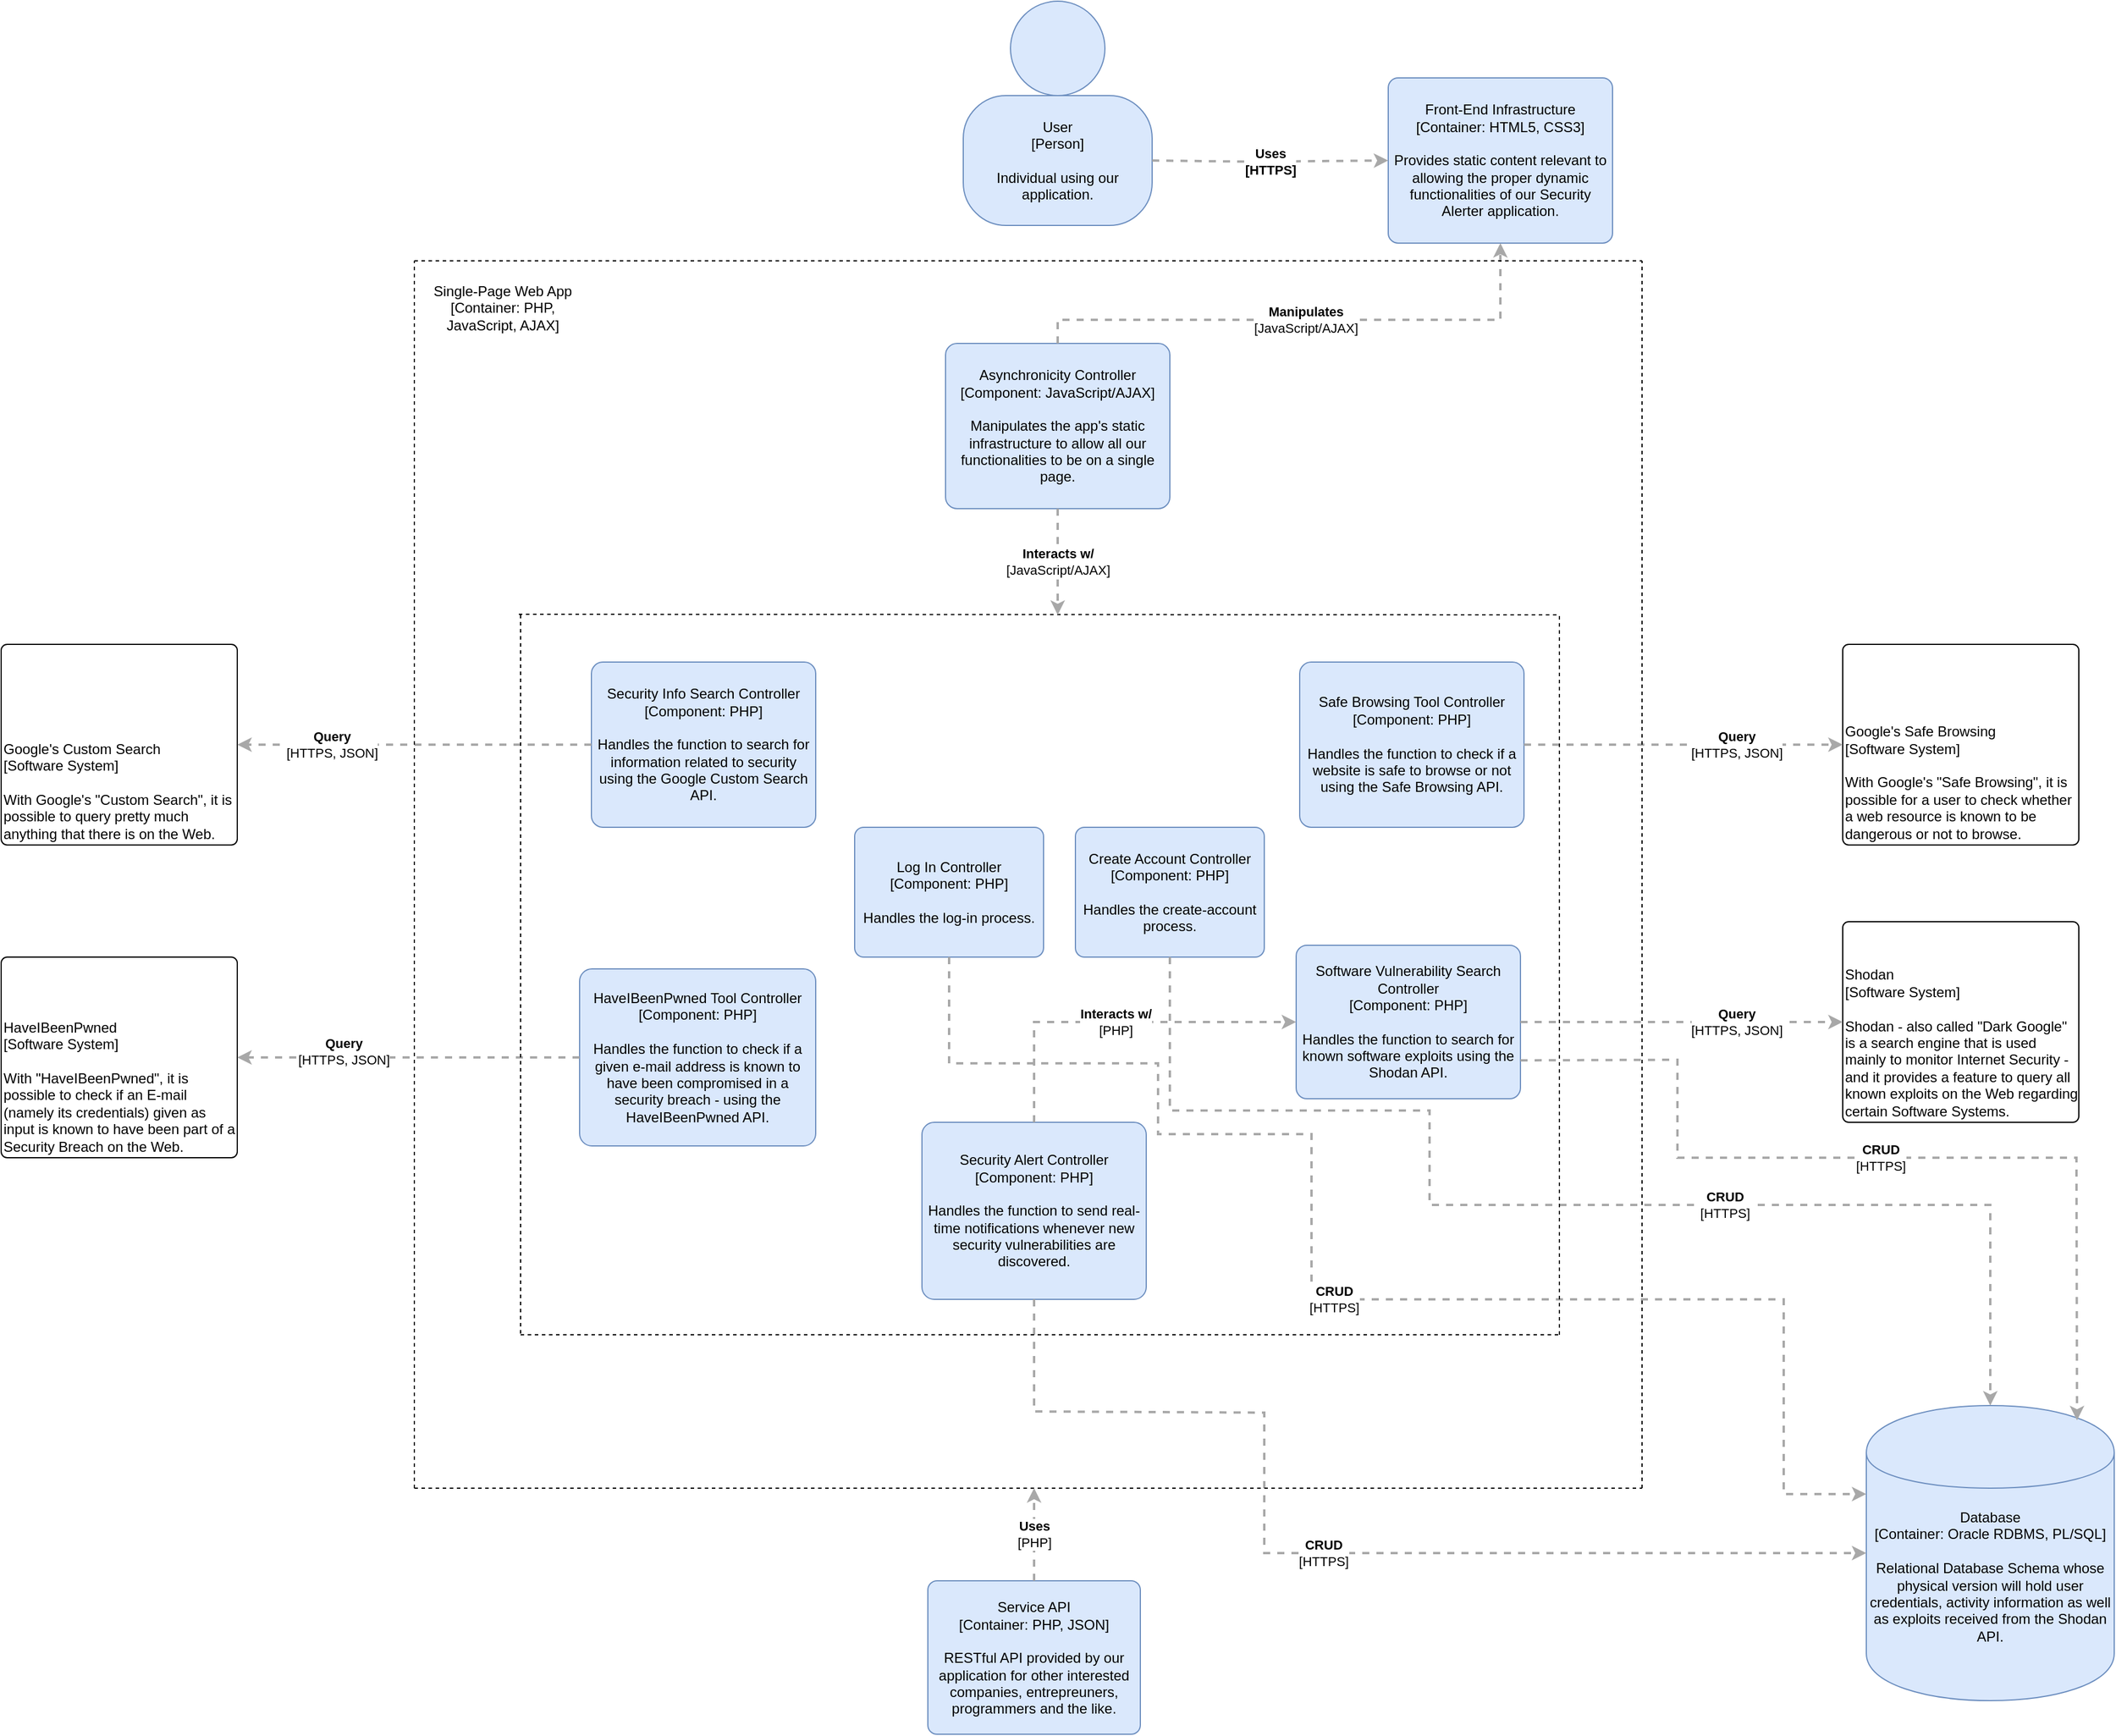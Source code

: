 <mxfile version="10.6.1" type="device"><diagram id="1GTv_J4CczWK2jJGvD0u" name="Page-1"><mxGraphModel dx="2818" dy="2360" grid="1" gridSize="10" guides="1" tooltips="1" connect="1" arrows="1" fold="1" page="1" pageScale="1" pageWidth="827" pageHeight="1169" math="0" shadow="0"><root><mxCell id="0"/><mxCell id="1" parent="0"/><object label="&lt;span&gt;Security Info Search Controller&lt;/span&gt;&lt;div&gt;[Component:&amp;nbsp;&lt;span&gt;PHP&lt;/span&gt;&lt;span&gt;]&lt;/span&gt;&lt;/div&gt;&lt;div&gt;&lt;br&gt;&lt;/div&gt;&lt;div&gt;Handles the function to search for information related to security using the Google Custom Search API.&lt;/div&gt;" placeholders="1" c4Name="name" c4Type="Component" c4Technology="technology" c4Description="Beschreibung" id="4tqH_-xzk9Tdr12RL0Ys-1"><mxCell style="rounded=1;whiteSpace=wrap;html=1;labelBackgroundColor=none;fillColor=#dae8fc;fontColor=#000000;align=center;arcSize=7;strokeColor=#6c8ebf;" vertex="1" parent="1"><mxGeometry x="30" y="260" width="190" height="140" as="geometry"/><C4Component as="c4"/></mxCell></object><object label="&lt;span&gt;Safe Browsing Tool Controller&lt;/span&gt;&lt;div&gt;[Component:&amp;nbsp;&lt;span&gt;PHP&lt;/span&gt;&lt;span&gt;]&lt;/span&gt;&lt;/div&gt;&lt;div&gt;&lt;br&gt;&lt;/div&gt;&lt;div&gt;Handles the function to check if a website is safe to browse or not using the Safe Browsing API.&lt;/div&gt;" placeholders="1" c4Name="name" c4Type="Component" c4Technology="technology" c4Description="Beschreibung" id="4tqH_-xzk9Tdr12RL0Ys-2"><mxCell style="rounded=1;whiteSpace=wrap;html=1;labelBackgroundColor=none;fillColor=#dae8fc;fontColor=#000000;align=center;arcSize=7;strokeColor=#6c8ebf;" vertex="1" parent="1"><mxGeometry x="630" y="260" width="190" height="140" as="geometry"/><C4Component as="c4"/></mxCell></object><object label="&lt;span&gt;HaveIBeenPwned Tool Controller&lt;/span&gt;&lt;div&gt;[Component:&amp;nbsp;&lt;span&gt;PHP&lt;/span&gt;&lt;span&gt;]&lt;/span&gt;&lt;/div&gt;&lt;div&gt;&lt;br&gt;&lt;/div&gt;&lt;div&gt;Handles the function to check if a given e-mail address is known to have been compromised in a security breach - using the HaveIBeenPwned API.&lt;/div&gt;" placeholders="1" c4Name="name" c4Type="Component" c4Technology="technology" c4Description="Beschreibung" id="4tqH_-xzk9Tdr12RL0Ys-3"><mxCell style="rounded=1;whiteSpace=wrap;html=1;labelBackgroundColor=none;fillColor=#dae8fc;fontColor=#000000;align=center;arcSize=7;strokeColor=#6c8ebf;" vertex="1" parent="1"><mxGeometry x="20" y="520" width="200" height="150" as="geometry"/><C4Component as="c4"/></mxCell></object><object label="&lt;span&gt;Software Vulnerability Search Controller&lt;/span&gt;&lt;div&gt;[Component:&amp;nbsp;&lt;span&gt;PHP&lt;/span&gt;&lt;span&gt;]&lt;/span&gt;&lt;/div&gt;&lt;div&gt;&lt;br&gt;&lt;/div&gt;&lt;div&gt;Handles the function to search for known software exploits using the Shodan API.&lt;/div&gt;" placeholders="1" c4Name="name" c4Type="Component" c4Technology="technology" c4Description="Beschreibung" id="4tqH_-xzk9Tdr12RL0Ys-4"><mxCell style="rounded=1;whiteSpace=wrap;html=1;labelBackgroundColor=none;fillColor=#dae8fc;fontColor=#000000;align=center;arcSize=7;strokeColor=#6c8ebf;" vertex="1" parent="1"><mxGeometry x="627" y="500" width="190" height="130" as="geometry"/><C4Component as="c4"/></mxCell></object><object label="Asynchronicity Controller&lt;br&gt;&lt;div&gt;[Component:&amp;nbsp;&lt;span&gt;JavaScript/AJAX&lt;/span&gt;&lt;span&gt;]&lt;/span&gt;&lt;/div&gt;&lt;div&gt;&lt;br&gt;&lt;/div&gt;&lt;div&gt;Manipulates the app's static infrastructure to allow all our functionalities to be on a single page.&lt;/div&gt;" placeholders="1" c4Name="name" c4Type="Component" c4Technology="technology" c4Description="Beschreibung" id="4tqH_-xzk9Tdr12RL0Ys-7"><mxCell style="rounded=1;whiteSpace=wrap;html=1;labelBackgroundColor=none;fillColor=#dae8fc;fontColor=#000000;align=center;arcSize=7;strokeColor=#6c8ebf;" vertex="1" parent="1"><mxGeometry x="330" y="-10" width="190" height="140" as="geometry"/><C4Component as="c4"/></mxCell></object><object label="&lt;span&gt;Log In Controller&lt;/span&gt;&lt;div&gt;[Component:&amp;nbsp;&lt;span&gt;PHP&lt;/span&gt;&lt;span&gt;]&lt;/span&gt;&lt;/div&gt;&lt;div&gt;&lt;br&gt;&lt;/div&gt;&lt;div&gt;Handles the log-in process.&lt;/div&gt;" placeholders="1" c4Name="name" c4Type="Component" c4Technology="technology" c4Description="Beschreibung" id="4tqH_-xzk9Tdr12RL0Ys-8"><mxCell style="rounded=1;whiteSpace=wrap;html=1;labelBackgroundColor=none;fillColor=#dae8fc;fontColor=#000000;align=center;arcSize=7;strokeColor=#6c8ebf;" vertex="1" parent="1"><mxGeometry x="253" y="400" width="160" height="110" as="geometry"/><C4Component as="c4"/></mxCell></object><object label="&lt;span&gt;Create Account Controller&lt;/span&gt;&lt;div&gt;[Component:&amp;nbsp;&lt;span&gt;PHP&lt;/span&gt;&lt;span&gt;]&lt;/span&gt;&lt;/div&gt;&lt;div&gt;&lt;br&gt;&lt;/div&gt;&lt;div&gt;Handles the create-account process.&lt;/div&gt;" placeholders="1" c4Name="name" c4Type="Component" c4Technology="technology" c4Description="Beschreibung" id="4tqH_-xzk9Tdr12RL0Ys-9"><mxCell style="rounded=1;whiteSpace=wrap;html=1;labelBackgroundColor=none;fillColor=#dae8fc;fontColor=#000000;align=center;arcSize=7;strokeColor=#6c8ebf;" vertex="1" parent="1"><mxGeometry x="440" y="400" width="160" height="110" as="geometry"/><C4Component as="c4"/></mxCell></object><object label="&lt;span&gt;Security Alert Controller&lt;/span&gt;&lt;div&gt;[Component:&amp;nbsp;&lt;span&gt;PHP&lt;/span&gt;&lt;span&gt;]&lt;/span&gt;&lt;/div&gt;&lt;div&gt;&lt;br&gt;&lt;/div&gt;&lt;div&gt;Handles the function to send real-time notifications whenever new security vulnerabilities are discovered.&lt;/div&gt;" placeholders="1" c4Name="name" c4Type="Component" c4Technology="technology" c4Description="Beschreibung" id="4tqH_-xzk9Tdr12RL0Ys-10"><mxCell style="rounded=1;whiteSpace=wrap;html=1;labelBackgroundColor=none;fillColor=#dae8fc;fontColor=#000000;align=center;arcSize=7;strokeColor=#6c8ebf;" vertex="1" parent="1"><mxGeometry x="310" y="650" width="190" height="150" as="geometry"/><C4Component as="c4"/></mxCell></object><object label="&lt;div style=&quot;text-align: left&quot;&gt;&lt;div&gt;Google's Custom Search&lt;/div&gt;&lt;div&gt;[Software System]&lt;/div&gt;&lt;div&gt;&lt;br&gt;&lt;/div&gt;&lt;div&gt;With Google's &quot;Custom Search&quot;, it is possible to query pretty much anything that there is on the Web.&lt;/div&gt;&lt;/div&gt;" placeholders="1" c4Name="name" c4Type="ExecutionEnvironment" c4Application="applicationAndVersion" id="4tqH_-xzk9Tdr12RL0Ys-11"><mxCell style="rounded=1;whiteSpace=wrap;html=1;labelBackgroundColor=none;fillColor=#ffffff;fontColor=#000000;align=left;arcSize=3;strokeColor=#000000;verticalAlign=bottom;" vertex="1" parent="1"><mxGeometry x="-470" y="245" width="200" height="170" as="geometry"/><C4ExecutionEnvironment as="c4"/></mxCell></object><object label="&lt;div style=&quot;text-align: left&quot;&gt;&lt;div&gt;HaveIBeenPwned&lt;/div&gt;&lt;div&gt;[Software System]&lt;/div&gt;&lt;div&gt;&lt;br&gt;&lt;/div&gt;&lt;div&gt;With &quot;HaveIBeenPwned&quot;, it is possible to check if an E-mail (namely its credentials) given as input is known to have been part of a Security Breach on the Web.&lt;/div&gt;&lt;/div&gt;" placeholders="1" c4Name="name" c4Type="ExecutionEnvironment" c4Application="applicationAndVersion" id="4tqH_-xzk9Tdr12RL0Ys-12"><mxCell style="rounded=1;whiteSpace=wrap;html=1;labelBackgroundColor=none;fillColor=#ffffff;fontColor=#000000;align=left;arcSize=3;strokeColor=#000000;verticalAlign=bottom;" vertex="1" parent="1"><mxGeometry x="-470" y="510" width="200" height="170" as="geometry"/><C4ExecutionEnvironment as="c4"/></mxCell></object><object label="&lt;div style=&quot;text-align: left&quot;&gt;&lt;div&gt;Google's Safe Browsing&lt;/div&gt;&lt;div&gt;[Software System]&lt;br&gt;&lt;/div&gt;&lt;div&gt;&lt;br&gt;&lt;/div&gt;&lt;div&gt;With Google's &quot;Safe Browsing&quot;, it is possible for a user to check whether a web resource is known to be dangerous or not to browse.&lt;/div&gt;&lt;/div&gt;" placeholders="1" c4Name="name" c4Type="ExecutionEnvironment" c4Application="applicationAndVersion" id="4tqH_-xzk9Tdr12RL0Ys-13"><mxCell style="rounded=1;whiteSpace=wrap;html=1;labelBackgroundColor=none;fillColor=#ffffff;fontColor=#000000;align=left;arcSize=3;strokeColor=#000000;verticalAlign=bottom;" vertex="1" parent="1"><mxGeometry x="1090" y="245" width="200" height="170" as="geometry"/><C4ExecutionEnvironment as="c4"/></mxCell></object><object label="&lt;div style=&quot;text-align: left&quot;&gt;&lt;div&gt;Shodan&lt;/div&gt;&lt;div&gt;[Software System]&lt;/div&gt;&lt;div&gt;&lt;br&gt;&lt;/div&gt;&lt;div&gt;Shodan - also called &quot;Dark Google&quot; is a search engine that is used mainly to monitor Internet Security - and it provides a feature to query all known exploits on the Web regarding certain Software Systems.&lt;/div&gt;&lt;/div&gt;" placeholders="1" c4Name="name" c4Type="ExecutionEnvironment" c4Application="applicationAndVersion" id="4tqH_-xzk9Tdr12RL0Ys-14"><mxCell style="rounded=1;whiteSpace=wrap;html=1;labelBackgroundColor=none;fillColor=#ffffff;fontColor=#000000;align=left;arcSize=3;strokeColor=#000000;verticalAlign=bottom;" vertex="1" parent="1"><mxGeometry x="1090" y="480" width="200" height="170" as="geometry"/><C4ExecutionEnvironment as="c4"/></mxCell></object><object label="Database&lt;div&gt;[Container:&amp;nbsp;Oracle RDBMS, PL/SQL]&lt;/div&gt;&lt;div&gt;&lt;br&gt;&lt;/div&gt;&lt;div&gt;Relational Database Schema whose physical version will hold user credentials, activity information as well as exploits received from the Shodan API.&lt;/div&gt;" placeholders="1" c4Type="Database" c4Technology="technology" c4Description="Beschreibung" id="4tqH_-xzk9Tdr12RL0Ys-15"><mxCell style="shape=cylinder;whiteSpace=wrap;html=1;boundedLbl=1;rounded=0;labelBackgroundColor=none;fillColor=#dae8fc;fontSize=12;fontColor=#000000;align=center;strokeColor=#6c8ebf;" vertex="1" parent="1"><mxGeometry x="1110" y="890" width="210" height="250" as="geometry"/><C4Database as="c4"/></mxCell></object><object label="Service API&lt;div&gt;[Container:&amp;nbsp;PHP, JSON]&lt;/div&gt;&lt;div&gt;&lt;br&gt;&lt;/div&gt;&lt;div&gt;RESTful API provided by our application for other interested companies, entrepreuners, programmers and the like.&lt;/div&gt;" placeholders="1" c4Name="name" c4Type="Container" c4Technology="technology" c4Description="Beschreibung" id="4tqH_-xzk9Tdr12RL0Ys-17"><mxCell style="rounded=1;whiteSpace=wrap;html=1;labelBackgroundColor=none;fillColor=#dae8fc;fontColor=#000000;align=center;arcSize=6;strokeColor=#6c8ebf;" vertex="1" parent="1"><mxGeometry x="315" y="1038.5" width="180" height="130" as="geometry"/><C4Container as="c4"/></mxCell></object><object label="Front-End Infrastructure&lt;br&gt;&lt;div&gt;[Container:&amp;nbsp;HTML5, CSS3]&lt;/div&gt;&lt;div&gt;&lt;br&gt;&lt;/div&gt;&lt;div&gt;Provides static content relevant to allowing the proper dynamic functionalities of our Security Alerter application.&lt;/div&gt;" placeholders="1" c4Name="name" c4Type="Container" c4Technology="technology" c4Description="Beschreibung" id="4tqH_-xzk9Tdr12RL0Ys-18"><mxCell style="rounded=1;whiteSpace=wrap;html=1;labelBackgroundColor=none;fillColor=#dae8fc;fontColor=#000000;align=center;arcSize=6;strokeColor=#6c8ebf;" vertex="1" parent="1"><mxGeometry x="705" y="-235" width="190" height="140" as="geometry"/><C4Container as="c4"/></mxCell></object><mxCell id="4tqH_-xzk9Tdr12RL0Ys-19" value="" style="group;rounded=0;labelBackgroundColor=none;fillColor=none;fontColor=#000000;align=center;html=1;" vertex="1" connectable="0" parent="1"><mxGeometry x="345" y="-290" width="160" height="180" as="geometry"/><C4Person as="c4"/></mxCell><object label="User&lt;div&gt;[Person]&lt;/div&gt;&lt;div&gt;&lt;br&gt;&lt;/div&gt;&lt;div&gt;Individual using our application.&lt;/div&gt;" placeholders="1" c4Name="name" c4Type="body" c4Description="Beschreibung" id="4tqH_-xzk9Tdr12RL0Ys-20"><mxCell style="rounded=1;whiteSpace=wrap;html=1;labelBackgroundColor=none;fillColor=#dae8fc;fontColor=#000000;align=center;arcSize=33;strokeColor=#6c8ebf;" vertex="1" parent="4tqH_-xzk9Tdr12RL0Ys-19"><mxGeometry y="70" width="160" height="110" as="geometry"/><C4Person as="c4"/></mxCell></object><mxCell id="4tqH_-xzk9Tdr12RL0Ys-21" value="" style="ellipse;whiteSpace=wrap;html=1;aspect=fixed;rounded=0;labelBackgroundColor=none;fillColor=#dae8fc;fontSize=12;fontColor=#000000;align=center;strokeColor=#6c8ebf;" vertex="1" parent="4tqH_-xzk9Tdr12RL0Ys-19"><mxGeometry x="40" y="-10" width="80" height="80" as="geometry"/><C4Person as="c4"/></mxCell><object label="&lt;div style=&quot;text-align: left&quot;&gt;&lt;div style=&quot;text-align: center&quot;&gt;&lt;div&gt;&lt;b&gt;Query&lt;/b&gt;&lt;/div&gt;&lt;div&gt;[HTTPS, JSON]&lt;/div&gt;&lt;/div&gt;&lt;/div&gt;" c4Type="Relationship" c4Description="Beschreibung" c4Technology="technology" id="4tqH_-xzk9Tdr12RL0Ys-22"><mxCell style="edgeStyle=none;rounded=0;html=1;entryX=1;entryY=0.5;jettySize=auto;orthogonalLoop=1;strokeColor=#A8A8A8;strokeWidth=2;fontColor=#000000;jumpStyle=none;dashed=1;exitX=0;exitY=0.5;exitDx=0;exitDy=0;entryDx=0;entryDy=0;" edge="1" parent="1" source="4tqH_-xzk9Tdr12RL0Ys-1" target="4tqH_-xzk9Tdr12RL0Ys-11"><mxGeometry x="0.467" width="160" relative="1" as="geometry"><mxPoint x="50" y="460" as="sourcePoint"/><mxPoint x="210" y="460" as="targetPoint"/><mxPoint as="offset"/></mxGeometry><C4Relationship as="c4"/></mxCell></object><object label="&lt;div style=&quot;text-align: left&quot;&gt;&lt;div style=&quot;text-align: center&quot;&gt;&lt;div&gt;&lt;b&gt;Query&lt;/b&gt;&lt;/div&gt;&lt;div&gt;[HTTPS, JSON]&lt;/div&gt;&lt;/div&gt;&lt;/div&gt;" c4Type="Relationship" c4Description="Beschreibung" c4Technology="technology" id="4tqH_-xzk9Tdr12RL0Ys-23"><mxCell style="edgeStyle=none;rounded=0;html=1;entryX=1;entryY=0.5;jettySize=auto;orthogonalLoop=1;strokeColor=#A8A8A8;strokeWidth=2;fontColor=#000000;jumpStyle=none;dashed=1;exitX=0;exitY=0.5;exitDx=0;exitDy=0;entryDx=0;entryDy=0;" edge="1" parent="1" source="4tqH_-xzk9Tdr12RL0Ys-3" target="4tqH_-xzk9Tdr12RL0Ys-12"><mxGeometry x="0.381" y="-5" width="160" relative="1" as="geometry"><mxPoint x="-130" y="710" as="sourcePoint"/><mxPoint x="30" y="710" as="targetPoint"/><mxPoint as="offset"/></mxGeometry><C4Relationship as="c4"/></mxCell></object><object label="&lt;div style=&quot;text-align: left&quot;&gt;&lt;div style=&quot;text-align: center&quot;&gt;&lt;div&gt;&lt;b&gt;Query&lt;/b&gt;&lt;/div&gt;&lt;div&gt;[HTTPS, JSON]&lt;/div&gt;&lt;/div&gt;&lt;/div&gt;" c4Type="Relationship" c4Description="Beschreibung" c4Technology="technology" id="4tqH_-xzk9Tdr12RL0Ys-24"><mxCell style="edgeStyle=none;rounded=0;html=1;entryX=0;entryY=0.5;jettySize=auto;orthogonalLoop=1;strokeColor=#A8A8A8;strokeWidth=2;fontColor=#000000;jumpStyle=none;dashed=1;exitX=1;exitY=0.5;exitDx=0;exitDy=0;entryDx=0;entryDy=0;" edge="1" parent="1" source="4tqH_-xzk9Tdr12RL0Ys-2" target="4tqH_-xzk9Tdr12RL0Ys-13"><mxGeometry x="0.334" width="160" relative="1" as="geometry"><mxPoint x="880" y="450" as="sourcePoint"/><mxPoint x="1040" y="450" as="targetPoint"/><mxPoint as="offset"/></mxGeometry><C4Relationship as="c4"/></mxCell></object><object label="&lt;div style=&quot;text-align: left&quot;&gt;&lt;div style=&quot;text-align: center&quot;&gt;&lt;div&gt;&lt;b&gt;Query&lt;/b&gt;&lt;/div&gt;&lt;div&gt;[HTTPS, JSON]&lt;/div&gt;&lt;/div&gt;&lt;/div&gt;" c4Type="Relationship" c4Description="Beschreibung" c4Technology="technology" id="4tqH_-xzk9Tdr12RL0Ys-25"><mxCell style="edgeStyle=none;rounded=0;html=1;entryX=0;entryY=0.5;jettySize=auto;orthogonalLoop=1;strokeColor=#A8A8A8;strokeWidth=2;fontColor=#000000;jumpStyle=none;dashed=1;exitX=1;exitY=0.5;exitDx=0;exitDy=0;entryDx=0;entryDy=0;" edge="1" parent="1" source="4tqH_-xzk9Tdr12RL0Ys-4" target="4tqH_-xzk9Tdr12RL0Ys-14"><mxGeometry x="0.341" width="160" relative="1" as="geometry"><mxPoint x="870" y="680" as="sourcePoint"/><mxPoint x="1030" y="680" as="targetPoint"/><mxPoint as="offset"/></mxGeometry><C4Relationship as="c4"/></mxCell></object><object label="&lt;div style=&quot;text-align: left&quot;&gt;&lt;div style=&quot;text-align: center&quot;&gt;&lt;b&gt;Uses&lt;/b&gt;&lt;/div&gt;&lt;div style=&quot;text-align: center&quot;&gt;&lt;b&gt;[HTTPS]&lt;/b&gt;&lt;/div&gt;&lt;/div&gt;" c4Type="Relationship" c4Description="Beschreibung" c4Technology="technology" id="4tqH_-xzk9Tdr12RL0Ys-28"><mxCell style="edgeStyle=none;rounded=0;html=1;entryX=0;entryY=0.5;jettySize=auto;orthogonalLoop=1;strokeColor=#A8A8A8;strokeWidth=2;fontColor=#000000;jumpStyle=none;dashed=1;exitX=1;exitY=0.5;exitDx=0;exitDy=0;entryDx=0;entryDy=0;" edge="1" parent="1" source="4tqH_-xzk9Tdr12RL0Ys-20" target="4tqH_-xzk9Tdr12RL0Ys-18"><mxGeometry width="160" relative="1" as="geometry"><mxPoint x="580" y="-80" as="sourcePoint"/><mxPoint x="740" y="-80" as="targetPoint"/><Array as="points"><mxPoint x="590" y="-164"/></Array></mxGeometry><C4Relationship as="c4"/></mxCell></object><object label="&lt;div style=&quot;text-align: left&quot;&gt;&lt;div style=&quot;text-align: center&quot;&gt;&lt;div&gt;&lt;b&gt;Manipulates&lt;/b&gt;&lt;/div&gt;&lt;div&gt;[JavaScript/AJAX]&lt;/div&gt;&lt;/div&gt;&lt;/div&gt;" c4Type="Relationship" c4Description="Beschreibung" c4Technology="technology" id="4tqH_-xzk9Tdr12RL0Ys-33"><mxCell style="edgeStyle=none;rounded=0;html=1;entryX=0.5;entryY=1;jettySize=auto;orthogonalLoop=1;strokeColor=#A8A8A8;strokeWidth=2;fontColor=#000000;jumpStyle=none;dashed=1;exitX=0.5;exitY=0;exitDx=0;exitDy=0;entryDx=0;entryDy=0;" edge="1" parent="1" source="4tqH_-xzk9Tdr12RL0Ys-7" target="4tqH_-xzk9Tdr12RL0Ys-18"><mxGeometry width="160" relative="1" as="geometry"><mxPoint x="520" y="-40" as="sourcePoint"/><mxPoint x="680" y="-40" as="targetPoint"/><Array as="points"><mxPoint x="425" y="-30"/><mxPoint x="800" y="-30"/></Array></mxGeometry><C4Relationship as="c4"/></mxCell></object><object label="&lt;div style=&quot;text-align: left&quot;&gt;&lt;div style=&quot;text-align: center&quot;&gt;&lt;b&gt;CRUD&lt;/b&gt;&lt;/div&gt;&lt;div style=&quot;text-align: center&quot;&gt;[HTTPS]&lt;/div&gt;&lt;/div&gt;" c4Type="Relationship" c4Description="Beschreibung" c4Technology="technology" id="4tqH_-xzk9Tdr12RL0Ys-34"><mxCell style="edgeStyle=none;rounded=0;html=1;entryX=0;entryY=0.5;jettySize=auto;orthogonalLoop=1;strokeColor=#A8A8A8;strokeWidth=2;fontColor=#000000;jumpStyle=none;dashed=1;exitX=0.5;exitY=1;exitDx=0;exitDy=0;entryDx=0;entryDy=0;" edge="1" parent="1" source="4tqH_-xzk9Tdr12RL0Ys-10" target="4tqH_-xzk9Tdr12RL0Ys-15"><mxGeometry width="160" relative="1" as="geometry"><mxPoint x="620" y="870" as="sourcePoint"/><mxPoint x="780" y="870" as="targetPoint"/><Array as="points"><mxPoint x="405" y="895"/><mxPoint x="600" y="896"/><mxPoint x="600" y="1015"/></Array></mxGeometry><C4Relationship as="c4"/></mxCell></object><object label="&lt;div style=&quot;text-align: left&quot;&gt;&lt;div style=&quot;text-align: center&quot;&gt;&lt;b&gt;CRUD&lt;/b&gt;&lt;/div&gt;&lt;div style=&quot;text-align: center&quot;&gt;[HTTPS]&lt;/div&gt;&lt;/div&gt;" c4Type="Relationship" c4Description="Beschreibung" c4Technology="technology" id="4tqH_-xzk9Tdr12RL0Ys-36"><mxCell style="edgeStyle=none;rounded=0;html=1;entryX=0;entryY=0.3;jettySize=auto;orthogonalLoop=1;strokeColor=#A8A8A8;strokeWidth=2;fontColor=#000000;jumpStyle=none;dashed=1;exitX=0.5;exitY=1;exitDx=0;exitDy=0;entryDx=0;entryDy=0;" edge="1" parent="1" source="4tqH_-xzk9Tdr12RL0Ys-8" target="4tqH_-xzk9Tdr12RL0Ys-15"><mxGeometry width="160" relative="1" as="geometry"><mxPoint x="518.294" y="735.294" as="sourcePoint"/><mxPoint x="965.353" y="904.706" as="targetPoint"/><Array as="points"><mxPoint x="333" y="600"/><mxPoint x="510" y="600"/><mxPoint x="510" y="620"/><mxPoint x="510" y="640"/><mxPoint x="510" y="660"/><mxPoint x="640" y="660"/><mxPoint x="640" y="800"/><mxPoint x="1040" y="800"/><mxPoint x="1040" y="965"/></Array></mxGeometry><C4Relationship as="c4"/></mxCell></object><object label="&lt;div style=&quot;text-align: left&quot;&gt;&lt;div style=&quot;text-align: center&quot;&gt;&lt;b&gt;CRUD&lt;/b&gt;&lt;/div&gt;&lt;div style=&quot;text-align: center&quot;&gt;[HTTPS]&lt;/div&gt;&lt;/div&gt;" c4Type="Relationship" c4Description="Beschreibung" c4Technology="technology" id="4tqH_-xzk9Tdr12RL0Ys-37"><mxCell style="edgeStyle=none;rounded=0;html=1;entryX=0.5;entryY=0;jettySize=auto;orthogonalLoop=1;strokeColor=#A8A8A8;strokeWidth=2;fontColor=#000000;jumpStyle=none;dashed=1;exitX=0.5;exitY=1;exitDx=0;exitDy=0;entryDx=0;entryDy=0;" edge="1" parent="1" source="4tqH_-xzk9Tdr12RL0Ys-9" target="4tqH_-xzk9Tdr12RL0Ys-15"><mxGeometry x="0.265" width="160" relative="1" as="geometry"><mxPoint x="528.294" y="745.294" as="sourcePoint"/><mxPoint x="975.353" y="914.706" as="targetPoint"/><Array as="points"><mxPoint x="520" y="640"/><mxPoint x="740" y="640"/><mxPoint x="740" y="720"/><mxPoint x="1215" y="720"/></Array><mxPoint as="offset"/></mxGeometry><C4Relationship as="c4"/></mxCell></object><object label="&lt;div style=&quot;text-align: left&quot;&gt;&lt;div style=&quot;text-align: center&quot;&gt;&lt;b&gt;CRUD&lt;/b&gt;&lt;/div&gt;&lt;div style=&quot;text-align: center&quot;&gt;[HTTPS]&lt;/div&gt;&lt;/div&gt;" c4Type="Relationship" c4Description="Beschreibung" c4Technology="technology" id="4tqH_-xzk9Tdr12RL0Ys-38"><mxCell style="edgeStyle=none;rounded=0;html=1;entryX=0.85;entryY=0.05;jettySize=auto;orthogonalLoop=1;strokeColor=#A8A8A8;strokeWidth=2;fontColor=#000000;jumpStyle=none;dashed=1;exitX=1;exitY=0.75;exitDx=0;exitDy=0;entryDx=0;entryDy=0;entryPerimeter=0;" edge="1" parent="1" source="4tqH_-xzk9Tdr12RL0Ys-4" target="4tqH_-xzk9Tdr12RL0Ys-15"><mxGeometry width="160" relative="1" as="geometry"><mxPoint x="538.294" y="755.294" as="sourcePoint"/><mxPoint x="985.353" y="924.706" as="targetPoint"/><Array as="points"><mxPoint x="950" y="597"/><mxPoint x="950" y="680"/><mxPoint x="1060" y="680"/><mxPoint x="1288" y="680"/></Array></mxGeometry><C4Relationship as="c4"/></mxCell></object><mxCell id="4tqH_-xzk9Tdr12RL0Ys-39" value="" style="endArrow=none;dashed=1;html=1;" edge="1" parent="1"><mxGeometry width="50" height="50" relative="1" as="geometry"><mxPoint x="-31.5" y="219.5" as="sourcePoint"/><mxPoint x="850" y="220" as="targetPoint"/></mxGeometry></mxCell><mxCell id="4tqH_-xzk9Tdr12RL0Ys-40" value="" style="endArrow=none;dashed=1;html=1;" edge="1" parent="1"><mxGeometry width="50" height="50" relative="1" as="geometry"><mxPoint x="-30" y="220" as="sourcePoint"/><mxPoint x="-30" y="830" as="targetPoint"/></mxGeometry></mxCell><mxCell id="4tqH_-xzk9Tdr12RL0Ys-41" value="" style="endArrow=none;dashed=1;html=1;" edge="1" parent="1"><mxGeometry width="50" height="50" relative="1" as="geometry"><mxPoint x="-30" y="830" as="sourcePoint"/><mxPoint x="850" y="830" as="targetPoint"/></mxGeometry></mxCell><mxCell id="4tqH_-xzk9Tdr12RL0Ys-42" value="" style="endArrow=none;dashed=1;html=1;" edge="1" parent="1"><mxGeometry width="50" height="50" relative="1" as="geometry"><mxPoint x="850" y="830" as="sourcePoint"/><mxPoint x="850" y="220" as="targetPoint"/></mxGeometry></mxCell><object label="&lt;div style=&quot;text-align: left&quot;&gt;&lt;div style=&quot;text-align: center&quot;&gt;&lt;b&gt;Interacts w/&lt;/b&gt;&lt;/div&gt;&lt;div style=&quot;text-align: center&quot;&gt;[JavaScript/AJAX]&lt;/div&gt;&lt;/div&gt;" c4Type="Relationship" c4Description="Beschreibung" c4Technology="technology" id="4tqH_-xzk9Tdr12RL0Ys-43"><mxCell style="edgeStyle=none;rounded=0;html=1;jettySize=auto;orthogonalLoop=1;strokeColor=#A8A8A8;strokeWidth=2;fontColor=#000000;jumpStyle=none;dashed=1;exitX=0.5;exitY=1;exitDx=0;exitDy=0;" edge="1" parent="1" source="4tqH_-xzk9Tdr12RL0Ys-7"><mxGeometry width="160" relative="1" as="geometry"><mxPoint x="410" y="270" as="sourcePoint"/><mxPoint x="425" y="220" as="targetPoint"/><Array as="points"><mxPoint x="425" y="180"/></Array></mxGeometry><C4Relationship as="c4"/></mxCell></object><object label="&lt;div style=&quot;text-align: left&quot;&gt;&lt;div style=&quot;text-align: center&quot;&gt;&lt;b&gt;Interacts w/&lt;/b&gt;&lt;/div&gt;&lt;div style=&quot;text-align: center&quot;&gt;[PHP]&lt;/div&gt;&lt;/div&gt;" c4Type="Relationship" c4Description="Beschreibung" c4Technology="technology" id="4tqH_-xzk9Tdr12RL0Ys-46"><mxCell style="edgeStyle=none;rounded=0;html=1;entryX=0;entryY=0.5;jettySize=auto;orthogonalLoop=1;strokeColor=#A8A8A8;strokeWidth=2;fontColor=#000000;jumpStyle=none;dashed=1;exitX=0.5;exitY=0;exitDx=0;exitDy=0;entryDx=0;entryDy=0;" edge="1" parent="1" source="4tqH_-xzk9Tdr12RL0Ys-10" target="4tqH_-xzk9Tdr12RL0Ys-4"><mxGeometry width="160" relative="1" as="geometry"><mxPoint x="560" y="740" as="sourcePoint"/><mxPoint x="720" y="740" as="targetPoint"/><Array as="points"><mxPoint x="405" y="565"/></Array></mxGeometry><C4Relationship as="c4"/></mxCell></object><mxCell id="4tqH_-xzk9Tdr12RL0Ys-47" value="" style="endArrow=none;dashed=1;html=1;" edge="1" parent="1"><mxGeometry width="50" height="50" relative="1" as="geometry"><mxPoint x="-120" y="-80" as="sourcePoint"/><mxPoint x="920" y="-80" as="targetPoint"/></mxGeometry></mxCell><mxCell id="4tqH_-xzk9Tdr12RL0Ys-49" value="" style="endArrow=none;dashed=1;html=1;" edge="1" parent="1"><mxGeometry width="50" height="50" relative="1" as="geometry"><mxPoint x="-120" y="960" as="sourcePoint"/><mxPoint x="-120" y="-80" as="targetPoint"/></mxGeometry></mxCell><mxCell id="4tqH_-xzk9Tdr12RL0Ys-50" value="" style="endArrow=none;dashed=1;html=1;" edge="1" parent="1"><mxGeometry width="50" height="50" relative="1" as="geometry"><mxPoint x="-120" y="960" as="sourcePoint"/><mxPoint x="920" y="960" as="targetPoint"/></mxGeometry></mxCell><mxCell id="4tqH_-xzk9Tdr12RL0Ys-51" value="" style="endArrow=none;dashed=1;html=1;" edge="1" parent="1"><mxGeometry width="50" height="50" relative="1" as="geometry"><mxPoint x="920" y="960" as="sourcePoint"/><mxPoint x="920" y="-80" as="targetPoint"/></mxGeometry></mxCell><mxCell id="4tqH_-xzk9Tdr12RL0Ys-53" value="Single-Page Web App&lt;div&gt;[Container: PHP, JavaScript, AJAX]&lt;/div&gt;" style="text;html=1;strokeColor=none;fillColor=none;align=center;verticalAlign=middle;whiteSpace=wrap;rounded=0;" vertex="1" parent="1"><mxGeometry x="-110" y="-80" width="130" height="80" as="geometry"/></mxCell><object label="&lt;div style=&quot;text-align: left&quot;&gt;&lt;div style=&quot;text-align: center&quot;&gt;&lt;b&gt;Uses&lt;/b&gt;&lt;/div&gt;&lt;div style=&quot;text-align: center&quot;&gt;[PHP]&lt;/div&gt;&lt;/div&gt;" c4Type="Relationship" c4Description="Beschreibung" c4Technology="technology" id="4tqH_-xzk9Tdr12RL0Ys-54"><mxCell style="edgeStyle=none;rounded=0;html=1;jettySize=auto;orthogonalLoop=1;strokeColor=#A8A8A8;strokeWidth=2;fontColor=#000000;jumpStyle=none;dashed=1;exitX=0.5;exitY=0;exitDx=0;exitDy=0;" edge="1" parent="1" source="4tqH_-xzk9Tdr12RL0Ys-17"><mxGeometry width="160" relative="1" as="geometry"><mxPoint x="180" y="1050" as="sourcePoint"/><mxPoint x="405" y="960" as="targetPoint"/></mxGeometry><C4Relationship as="c4"/></mxCell></object></root></mxGraphModel></diagram></mxfile>